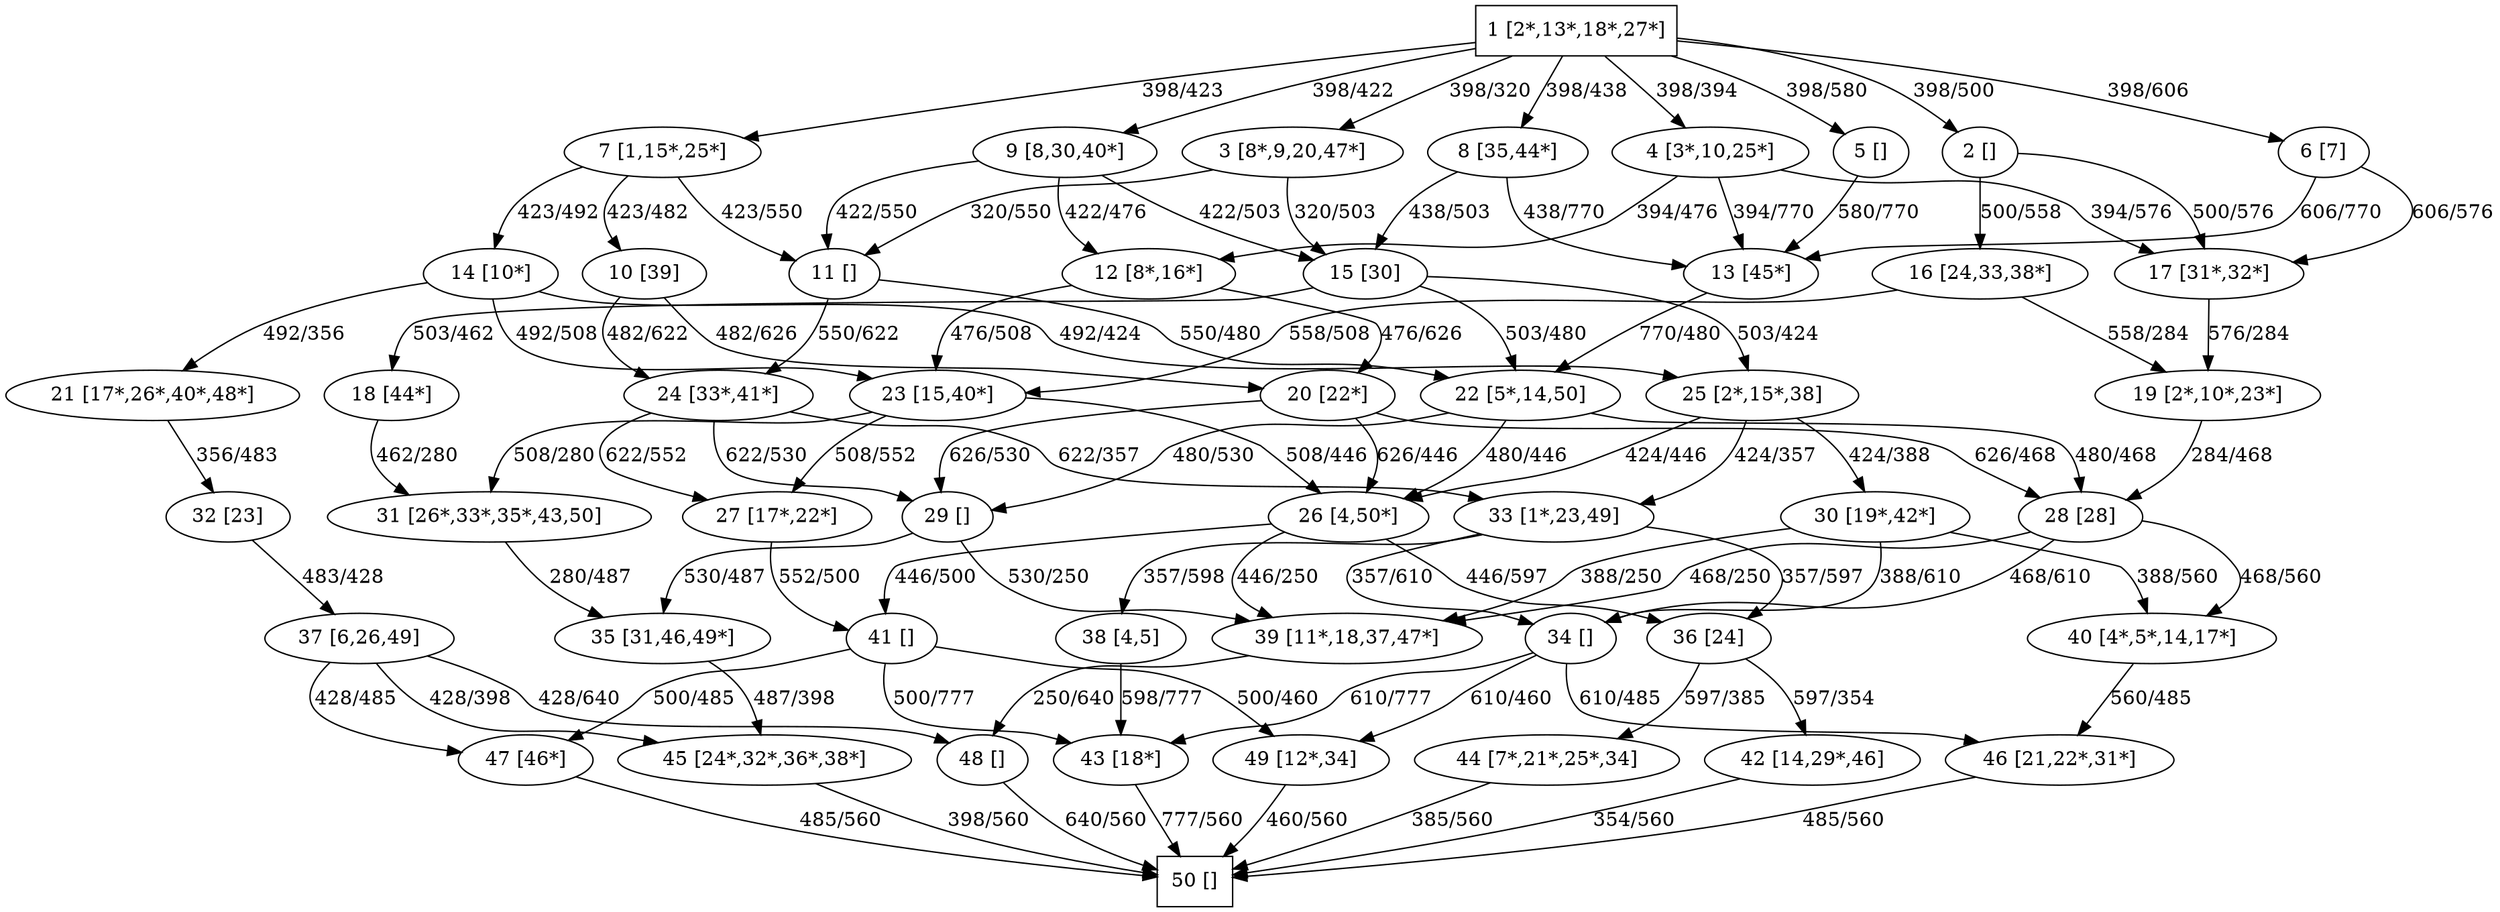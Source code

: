 strict digraph graph_50_4_1 {
	rankdir=UD;
	1 [label="1 [2*,13*,18*,27*]" shape=box];
	2 [label="2 []"];
	3 [label="3 [8*,9,20,47*]"];
	4 [label="4 [3*,10,25*]"];
	5 [label="5 []"];
	6 [label="6 [7]"];
	7 [label="7 [1,15*,25*]"];
	8 [label="8 [35,44*]"];
	9 [label="9 [8,30,40*]"];
	10 [label="10 [39]"];
	11 [label="11 []"];
	12 [label="12 [8*,16*]"];
	13 [label="13 [45*]"];
	14 [label="14 [10*]"];
	15 [label="15 [30]"];
	16 [label="16 [24,33,38*]"];
	17 [label="17 [31*,32*]"];
	18 [label="18 [44*]"];
	19 [label="19 [2*,10*,23*]"];
	20 [label="20 [22*]"];
	21 [label="21 [17*,26*,40*,48*]"];
	22 [label="22 [5*,14,50]"];
	23 [label="23 [15,40*]"];
	24 [label="24 [33*,41*]"];
	25 [label="25 [2*,15*,38]"];
	26 [label="26 [4,50*]"];
	27 [label="27 [17*,22*]"];
	28 [label="28 [28]"];
	29 [label="29 []"];
	30 [label="30 [19*,42*]"];
	31 [label="31 [26*,33*,35*,43,50]"];
	32 [label="32 [23]"];
	33 [label="33 [1*,23,49]"];
	34 [label="34 []"];
	35 [label="35 [31,46,49*]"];
	36 [label="36 [24]"];
	37 [label="37 [6,26,49]"];
	38 [label="38 [4,5]"];
	39 [label="39 [11*,18,37,47*]"];
	40 [label="40 [4*,5*,14,17*]"];
	41 [label="41 []"];
	42 [label="42 [14,29*,46]"];
	43 [label="43 [18*]"];
	44 [label="44 [7*,21*,25*,34]"];
	45 [label="45 [24*,32*,36*,38*]"];
	46 [label="46 [21,22*,31*]"];
	47 [label="47 [46*]"];
	48 [label="48 []"];
	49 [label="49 [12*,34]"];
	50 [label="50 []" shape=box];
	1 -> 2[label="398/500"];
	1 -> 3[label="398/320"];
	1 -> 4[label="398/394"];
	1 -> 5[label="398/580"];
	1 -> 6[label="398/606"];
	1 -> 7[label="398/423"];
	1 -> 8[label="398/438"];
	1 -> 9[label="398/422"];
	2 -> 17[label="500/576"];
	2 -> 16[label="500/558"];
	3 -> 11[label="320/550"];
	3 -> 15[label="320/503"];
	4 -> 13[label="394/770"];
	4 -> 12[label="394/476"];
	4 -> 17[label="394/576"];
	5 -> 13[label="580/770"];
	6 -> 17[label="606/576"];
	6 -> 13[label="606/770"];
	7 -> 14[label="423/492"];
	7 -> 10[label="423/482"];
	7 -> 11[label="423/550"];
	8 -> 15[label="438/503"];
	8 -> 13[label="438/770"];
	9 -> 15[label="422/503"];
	9 -> 12[label="422/476"];
	9 -> 11[label="422/550"];
	10 -> 20[label="482/626"];
	10 -> 24[label="482/622"];
	11 -> 24[label="550/622"];
	11 -> 22[label="550/480"];
	12 -> 20[label="476/626"];
	12 -> 23[label="476/508"];
	13 -> 22[label="770/480"];
	14 -> 23[label="492/508"];
	14 -> 25[label="492/424"];
	14 -> 21[label="492/356"];
	15 -> 22[label="503/480"];
	15 -> 25[label="503/424"];
	15 -> 18[label="503/462"];
	16 -> 23[label="558/508"];
	16 -> 19[label="558/284"];
	17 -> 19[label="576/284"];
	18 -> 31[label="462/280"];
	19 -> 28[label="284/468"];
	20 -> 29[label="626/530"];
	20 -> 26[label="626/446"];
	20 -> 28[label="626/468"];
	21 -> 32[label="356/483"];
	22 -> 29[label="480/530"];
	22 -> 28[label="480/468"];
	22 -> 26[label="480/446"];
	23 -> 26[label="508/446"];
	23 -> 31[label="508/280"];
	23 -> 27[label="508/552"];
	24 -> 27[label="622/552"];
	24 -> 29[label="622/530"];
	24 -> 33[label="622/357"];
	25 -> 33[label="424/357"];
	25 -> 30[label="424/388"];
	25 -> 26[label="424/446"];
	26 -> 39[label="446/250"];
	26 -> 36[label="446/597"];
	26 -> 41[label="446/500"];
	27 -> 41[label="552/500"];
	28 -> 40[label="468/560"];
	28 -> 34[label="468/610"];
	28 -> 39[label="468/250"];
	29 -> 35[label="530/487"];
	29 -> 39[label="530/250"];
	30 -> 40[label="388/560"];
	30 -> 39[label="388/250"];
	30 -> 34[label="388/610"];
	31 -> 35[label="280/487"];
	32 -> 37[label="483/428"];
	33 -> 36[label="357/597"];
	33 -> 34[label="357/610"];
	33 -> 38[label="357/598"];
	34 -> 49[label="610/460"];
	34 -> 46[label="610/485"];
	34 -> 43[label="610/777"];
	35 -> 45[label="487/398"];
	36 -> 42[label="597/354"];
	36 -> 44[label="597/385"];
	37 -> 47[label="428/485"];
	37 -> 45[label="428/398"];
	37 -> 48[label="428/640"];
	38 -> 43[label="598/777"];
	39 -> 48[label="250/640"];
	40 -> 46[label="560/485"];
	41 -> 47[label="500/485"];
	41 -> 43[label="500/777"];
	41 -> 49[label="500/460"];
	42 -> 50[label="354/560"];
	43 -> 50[label="777/560"];
	44 -> 50[label="385/560"];
	45 -> 50[label="398/560"];
	46 -> 50[label="485/560"];
	47 -> 50[label="485/560"];
	48 -> 50[label="640/560"];
	49 -> 50[label="460/560"];
}
